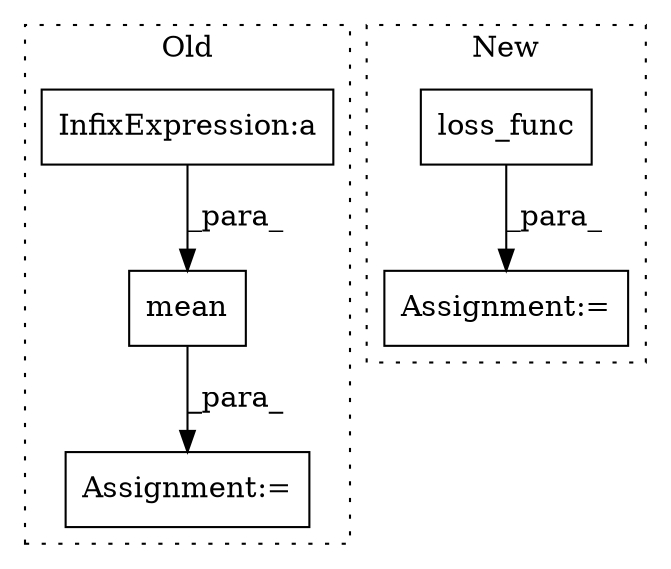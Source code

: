 digraph G {
subgraph cluster0 {
1 [label="mean" a="32" s="4562,4599" l="5,1" shape="box"];
3 [label="InfixExpression:a" a="27" s="4586" l="3" shape="box"];
4 [label="Assignment:=" a="7" s="4554" l="2" shape="box"];
label = "Old";
style="dotted";
}
subgraph cluster1 {
2 [label="loss_func" a="32" s="4829,4860" l="10,1" shape="box"];
5 [label="Assignment:=" a="7" s="4822" l="2" shape="box"];
label = "New";
style="dotted";
}
1 -> 4 [label="_para_"];
2 -> 5 [label="_para_"];
3 -> 1 [label="_para_"];
}
